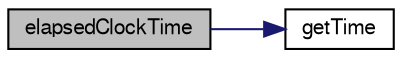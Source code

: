 digraph "elapsedClockTime"
{
  bgcolor="transparent";
  edge [fontname="FreeSans",fontsize="10",labelfontname="FreeSans",labelfontsize="10"];
  node [fontname="FreeSans",fontsize="10",shape=record];
  rankdir="LR";
  Node66 [label="elapsedClockTime",height=0.2,width=0.4,color="black", fillcolor="grey75", style="filled", fontcolor="black"];
  Node66 -> Node67 [color="midnightblue",fontsize="10",style="solid",fontname="FreeSans"];
  Node67 [label="getTime",height=0.2,width=0.4,color="black",URL="$a26670.html#a32315808bd93c14f43ad88f6129f4f35",tooltip="Get the current clock time in seconds. "];
}
